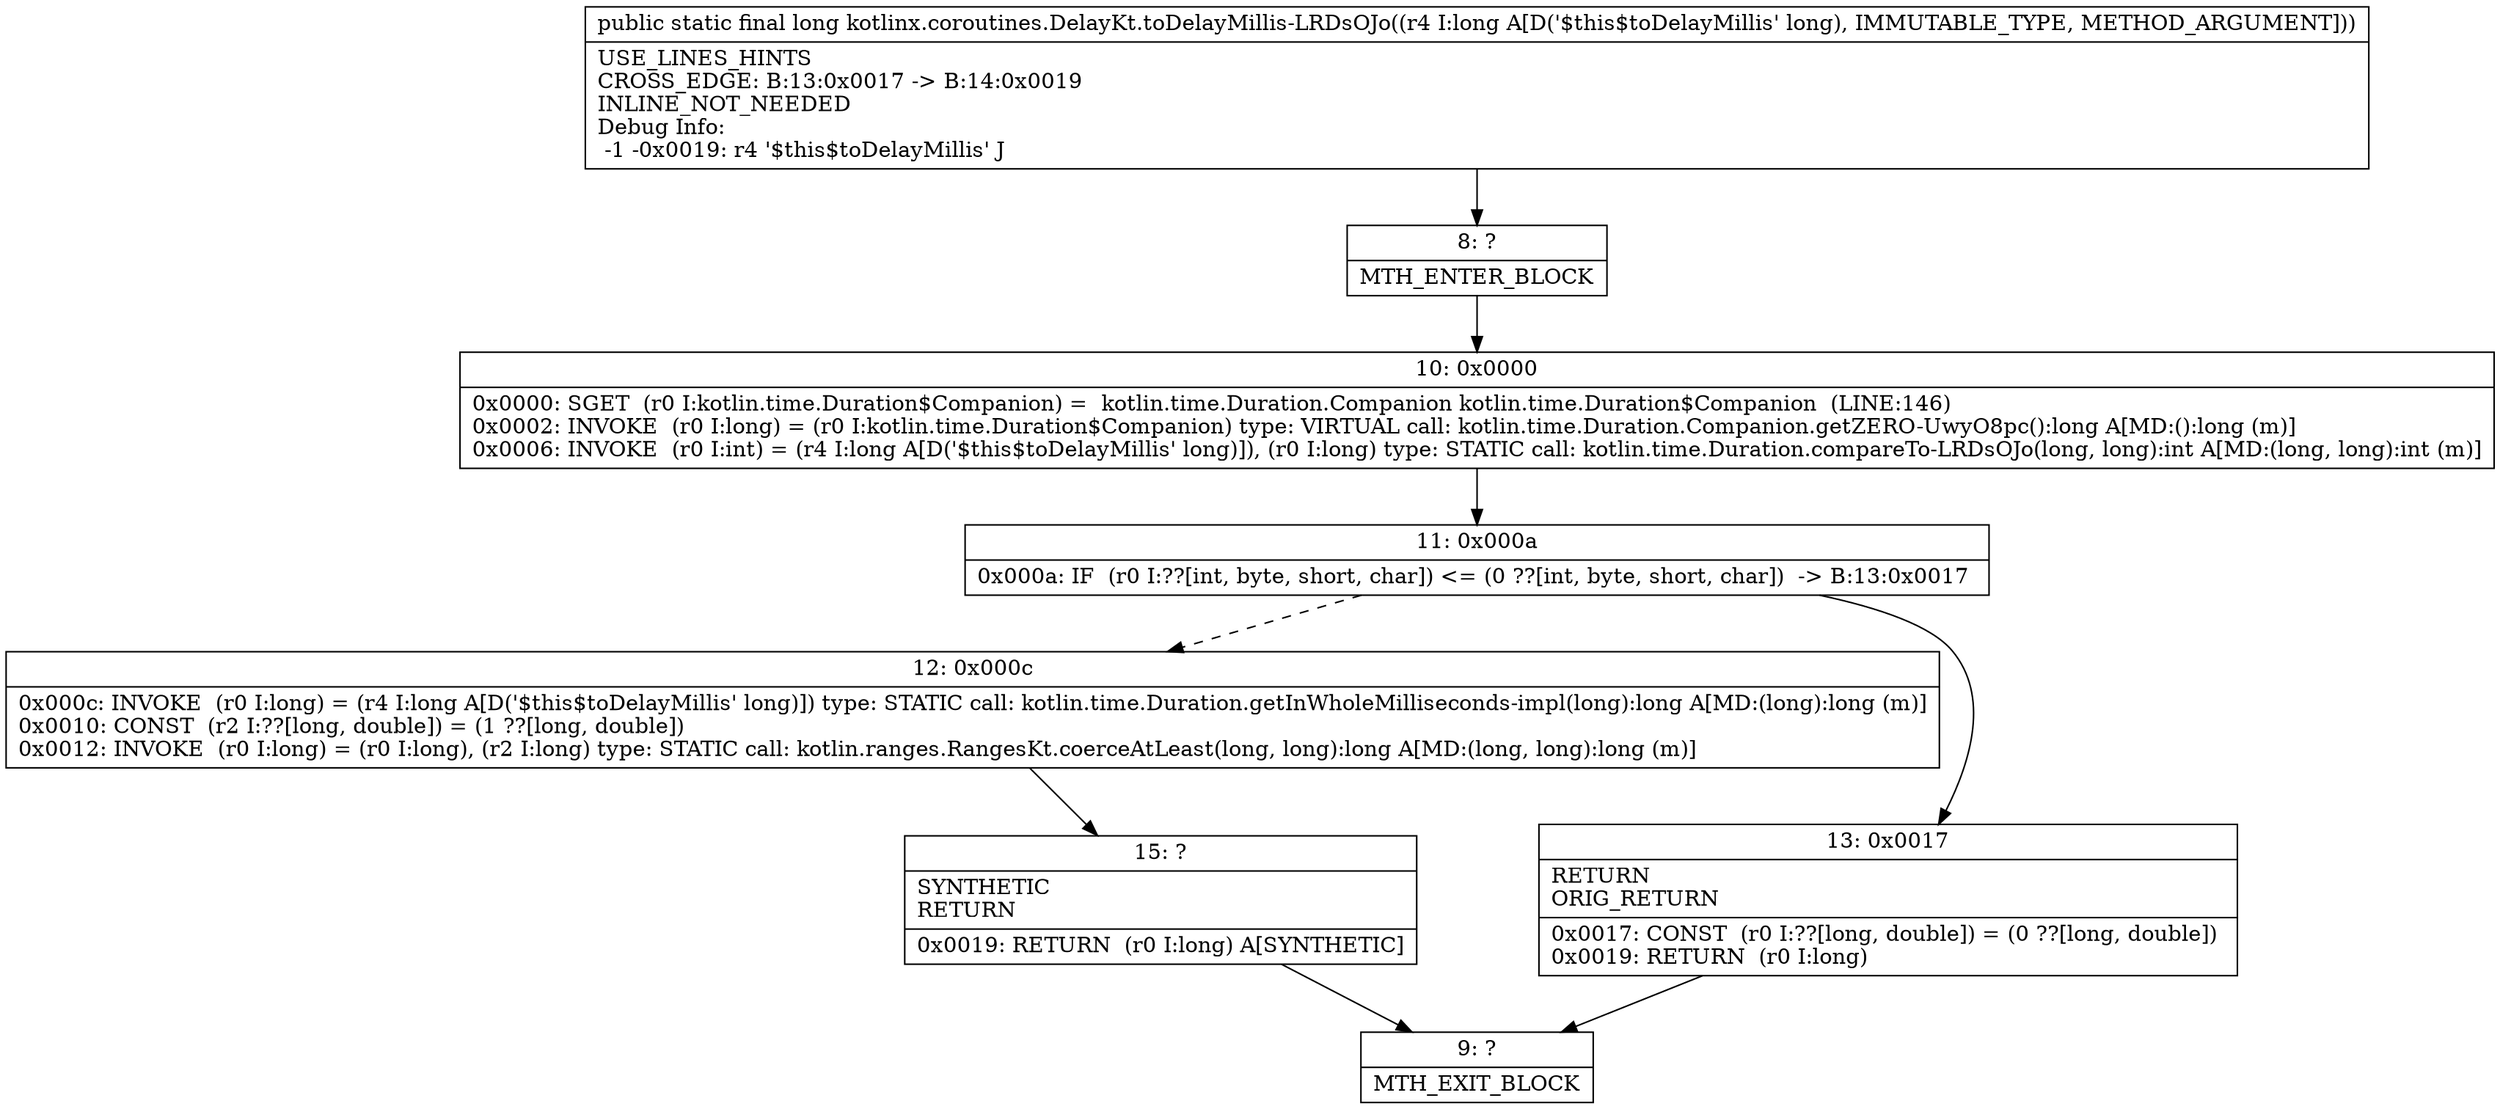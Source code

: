 digraph "CFG forkotlinx.coroutines.DelayKt.toDelayMillis\-LRDsOJo(J)J" {
Node_8 [shape=record,label="{8\:\ ?|MTH_ENTER_BLOCK\l}"];
Node_10 [shape=record,label="{10\:\ 0x0000|0x0000: SGET  (r0 I:kotlin.time.Duration$Companion) =  kotlin.time.Duration.Companion kotlin.time.Duration$Companion  (LINE:146)\l0x0002: INVOKE  (r0 I:long) = (r0 I:kotlin.time.Duration$Companion) type: VIRTUAL call: kotlin.time.Duration.Companion.getZERO\-UwyO8pc():long A[MD:():long (m)]\l0x0006: INVOKE  (r0 I:int) = (r4 I:long A[D('$this$toDelayMillis' long)]), (r0 I:long) type: STATIC call: kotlin.time.Duration.compareTo\-LRDsOJo(long, long):int A[MD:(long, long):int (m)]\l}"];
Node_11 [shape=record,label="{11\:\ 0x000a|0x000a: IF  (r0 I:??[int, byte, short, char]) \<= (0 ??[int, byte, short, char])  \-\> B:13:0x0017 \l}"];
Node_12 [shape=record,label="{12\:\ 0x000c|0x000c: INVOKE  (r0 I:long) = (r4 I:long A[D('$this$toDelayMillis' long)]) type: STATIC call: kotlin.time.Duration.getInWholeMilliseconds\-impl(long):long A[MD:(long):long (m)]\l0x0010: CONST  (r2 I:??[long, double]) = (1 ??[long, double]) \l0x0012: INVOKE  (r0 I:long) = (r0 I:long), (r2 I:long) type: STATIC call: kotlin.ranges.RangesKt.coerceAtLeast(long, long):long A[MD:(long, long):long (m)]\l}"];
Node_15 [shape=record,label="{15\:\ ?|SYNTHETIC\lRETURN\l|0x0019: RETURN  (r0 I:long) A[SYNTHETIC]\l}"];
Node_9 [shape=record,label="{9\:\ ?|MTH_EXIT_BLOCK\l}"];
Node_13 [shape=record,label="{13\:\ 0x0017|RETURN\lORIG_RETURN\l|0x0017: CONST  (r0 I:??[long, double]) = (0 ??[long, double]) \l0x0019: RETURN  (r0 I:long) \l}"];
MethodNode[shape=record,label="{public static final long kotlinx.coroutines.DelayKt.toDelayMillis\-LRDsOJo((r4 I:long A[D('$this$toDelayMillis' long), IMMUTABLE_TYPE, METHOD_ARGUMENT]))  | USE_LINES_HINTS\lCROSS_EDGE: B:13:0x0017 \-\> B:14:0x0019\lINLINE_NOT_NEEDED\lDebug Info:\l  \-1 \-0x0019: r4 '$this$toDelayMillis' J\l}"];
MethodNode -> Node_8;Node_8 -> Node_10;
Node_10 -> Node_11;
Node_11 -> Node_12[style=dashed];
Node_11 -> Node_13;
Node_12 -> Node_15;
Node_15 -> Node_9;
Node_13 -> Node_9;
}

